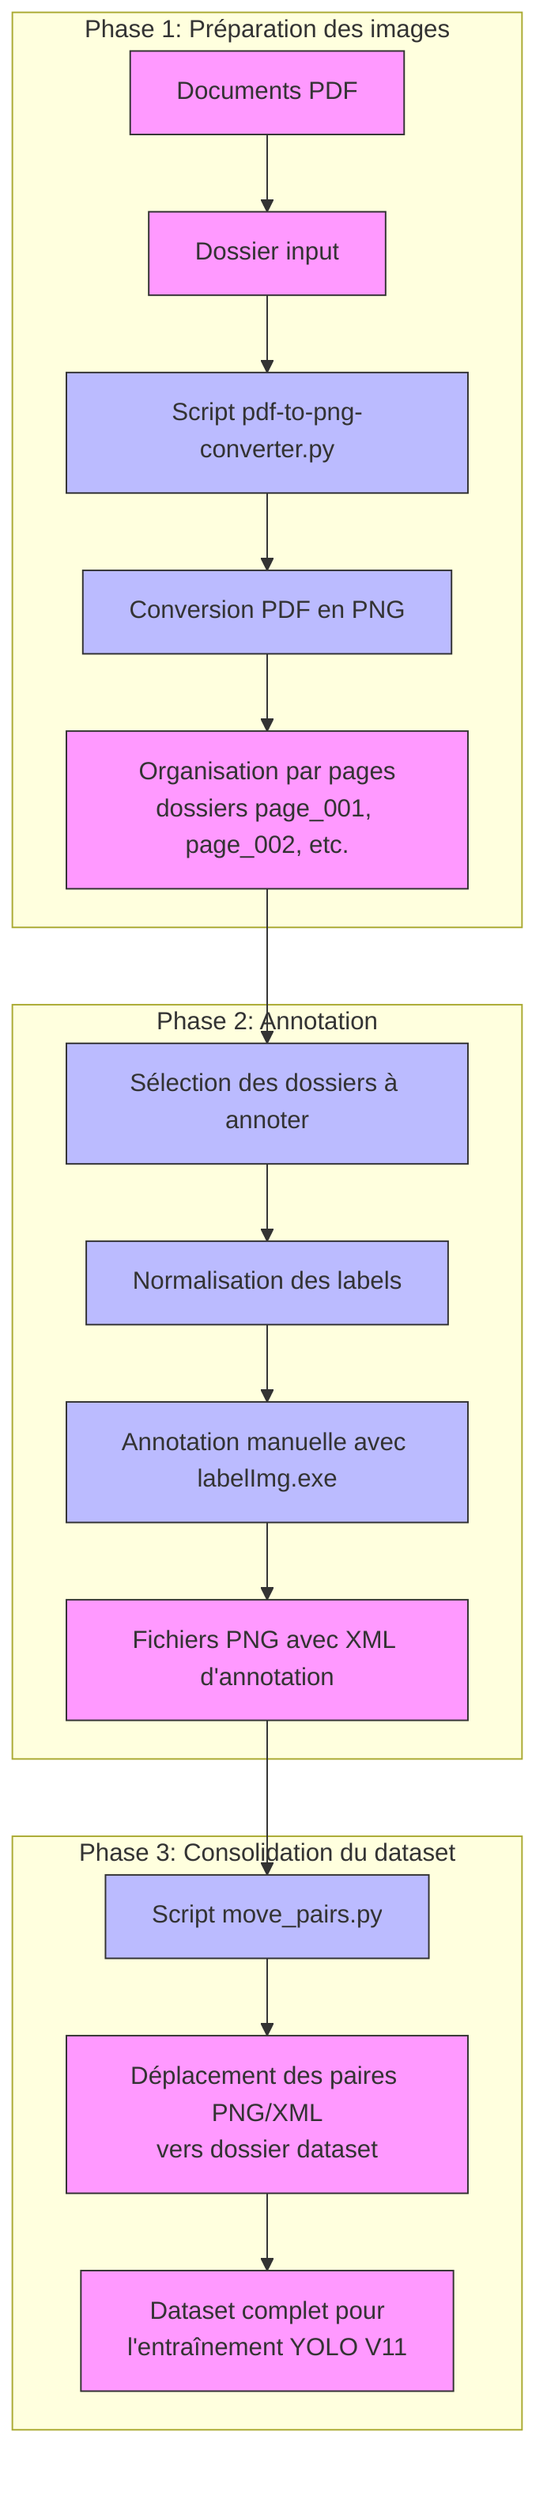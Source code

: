 flowchart TD
    A[Documents PDF] --> B[Dossier input]
    B --> C[Script pdf-to-png-converter.py]
    C --> D[Conversion PDF en PNG]
    D --> E[Organisation par pages\ndossiers page_001, page_002, etc.]
    
    E --> F[Sélection des dossiers à annoter]
    F --> G[Normalisation des labels]
    G --> H[Annotation manuelle avec labelImg.exe]
    H --> I[Fichiers PNG avec XML d'annotation]
    
    I --> J[Script move_pairs.py]
    J --> K[Déplacement des paires PNG/XML\nvers dossier dataset]
    K --> L[Dataset complet pour\nl'entraînement YOLO V11]
    
    subgraph "Phase 1: Préparation des images"
        A
        B
        C
        D
        E
    end
    
    subgraph "Phase 2: Annotation"
        F
        G
        H
        I
    end
    
    subgraph "Phase 3: Consolidation du dataset"
        J
        K
        L
    end
    
    %% Données intermédiaires
    classDef dataNode fill:#f9f,stroke:#333,stroke-width:1px;
    class A,B,E,I,K,L dataNode;
    
    %% Processus
    classDef processNode fill:#bbf,stroke:#333,stroke-width:1px;
    class C,D,F,G,H,J processNode;